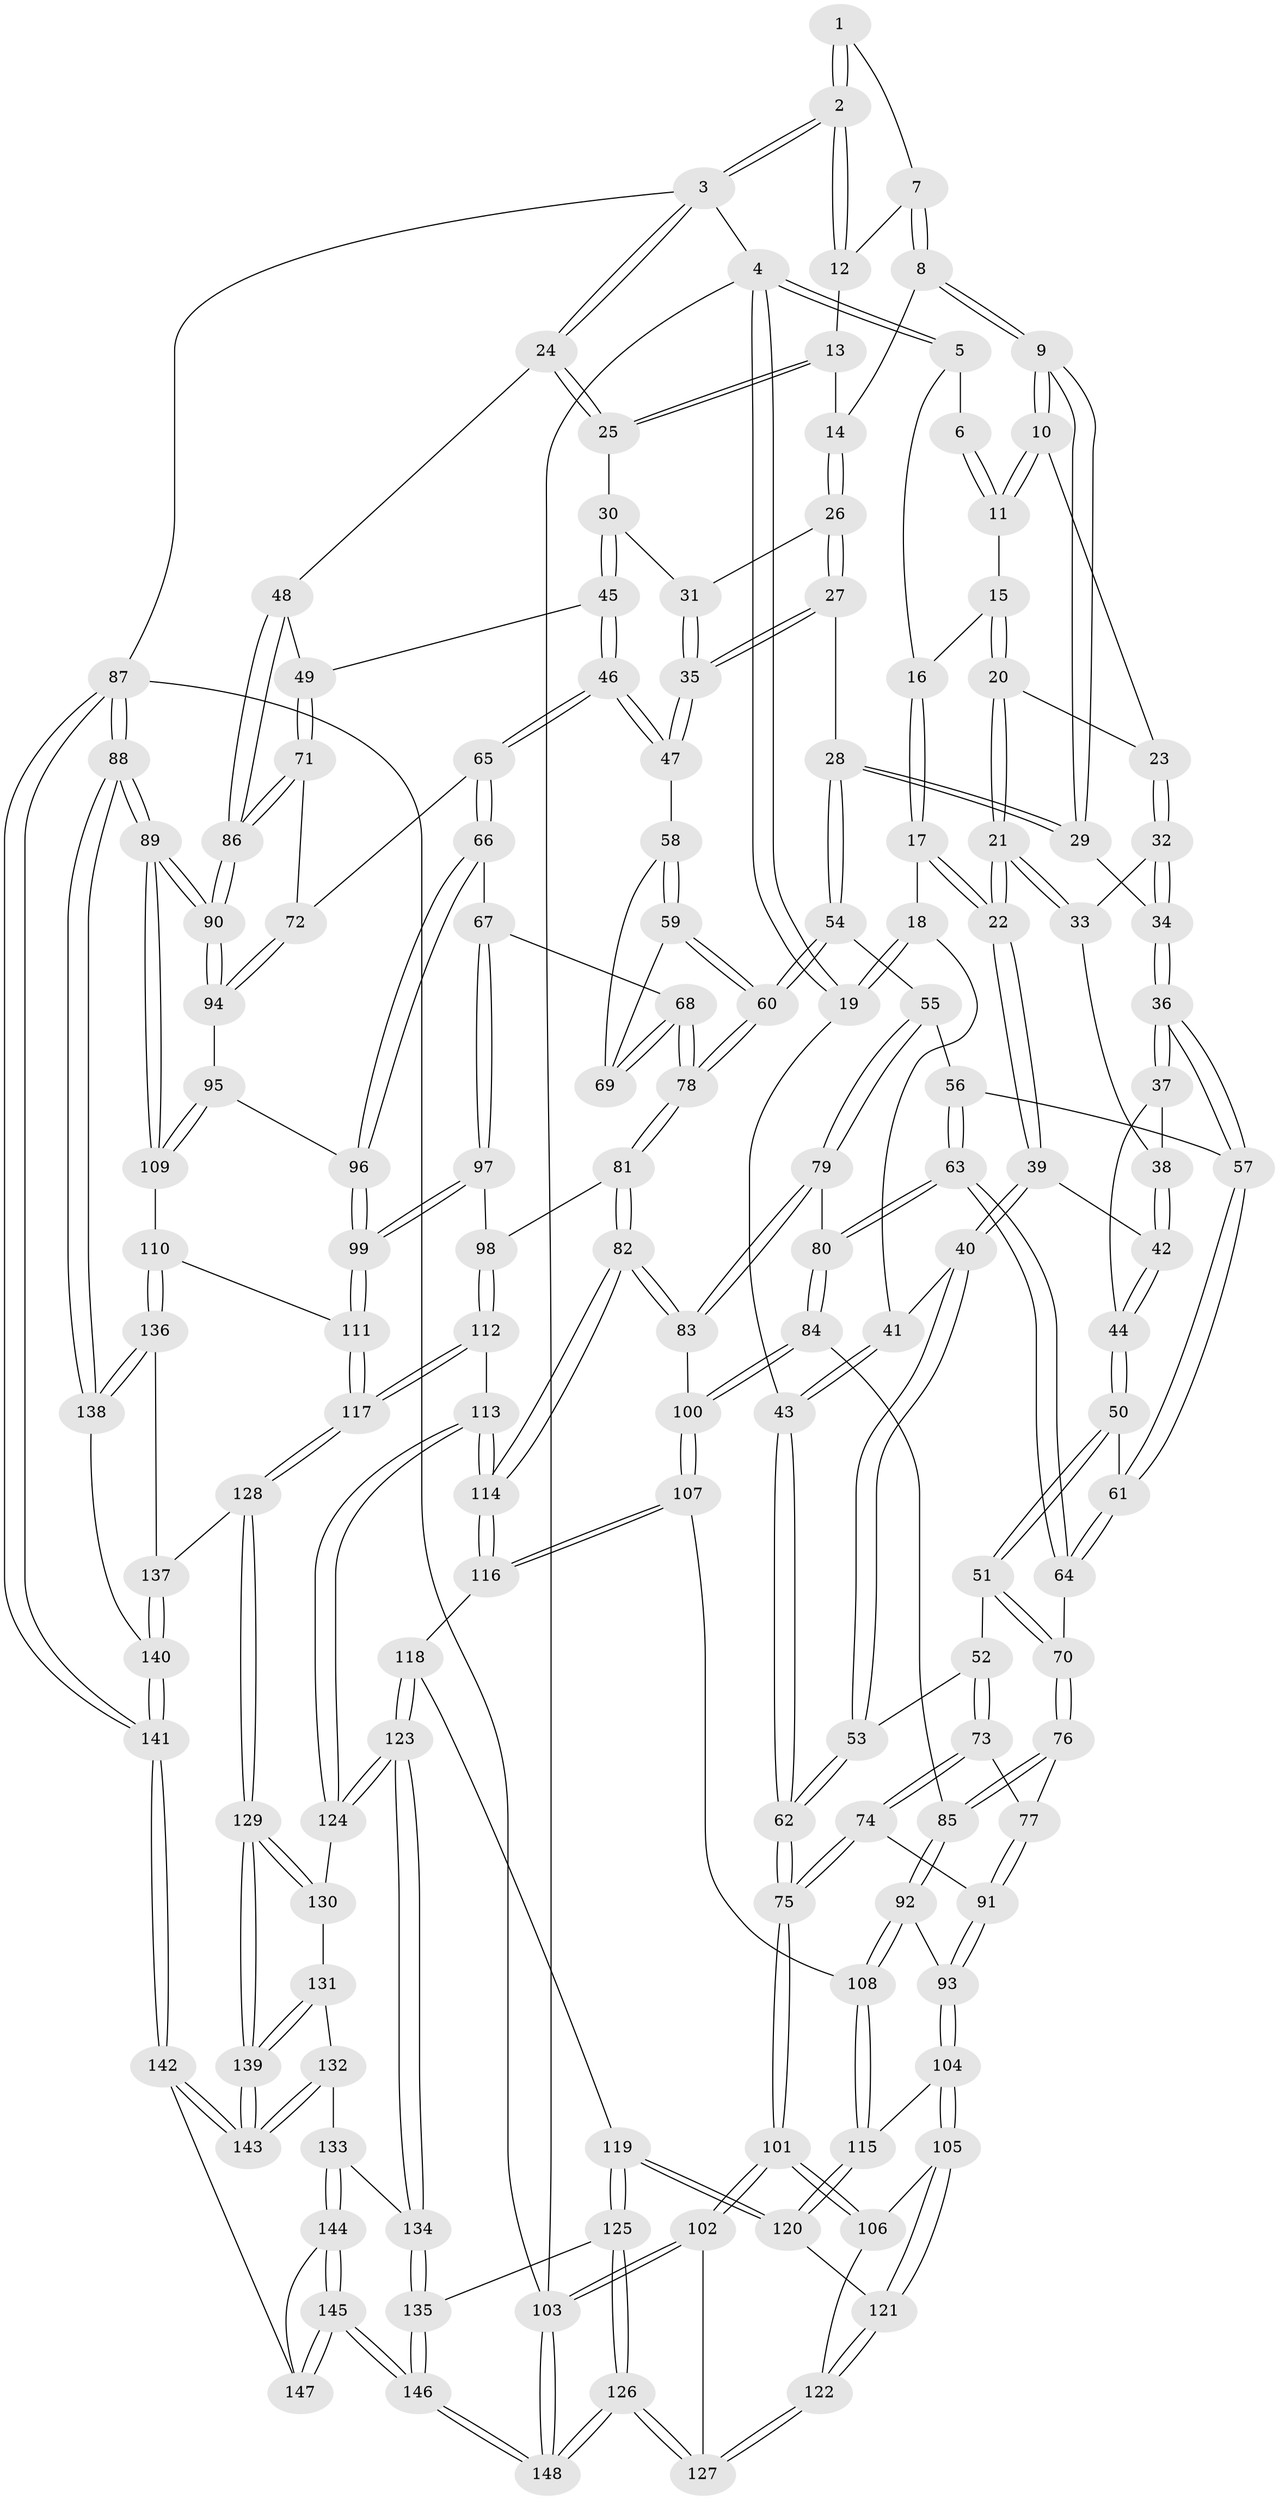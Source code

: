 // coarse degree distribution, {3: 0.17582417582417584, 7: 0.01098901098901099, 4: 0.3516483516483517, 5: 0.3626373626373626, 6: 0.08791208791208792, 2: 0.01098901098901099}
// Generated by graph-tools (version 1.1) at 2025/52/02/27/25 19:52:43]
// undirected, 148 vertices, 367 edges
graph export_dot {
graph [start="1"]
  node [color=gray90,style=filled];
  1 [pos="+0.6101691391908873+0"];
  2 [pos="+1+0"];
  3 [pos="+1+0"];
  4 [pos="+0+0"];
  5 [pos="+0.1035466265241657+0"];
  6 [pos="+0.37638618816062824+0"];
  7 [pos="+0.6135709926861429+0"];
  8 [pos="+0.6094138986489426+0.0029293625372987003"];
  9 [pos="+0.4969765540088027+0.12435141830754287"];
  10 [pos="+0.4662477824744959+0.10023499221904608"];
  11 [pos="+0.43317865671961087+0.05237030489950392"];
  12 [pos="+0.7529517705374404+0.0324863035955925"];
  13 [pos="+0.7149363665692908+0.10823473469343001"];
  14 [pos="+0.7058677209735141+0.11460282913142944"];
  15 [pos="+0.2677366845390064+0.0895398532991355"];
  16 [pos="+0.1362805556289499+0"];
  17 [pos="+0.09332418273659682+0.15874491846323407"];
  18 [pos="+0.08810817940746939+0.16225592797935434"];
  19 [pos="+0+0.04444042524606751"];
  20 [pos="+0.2696573446038222+0.09818822846147407"];
  21 [pos="+0.1996528726852126+0.22829137093659882"];
  22 [pos="+0.19542656918104723+0.23275284622683232"];
  23 [pos="+0.32101766222440736+0.14324711115198252"];
  24 [pos="+1+0"];
  25 [pos="+1+0.049150831464015936"];
  26 [pos="+0.7027440260538762+0.14012915772059803"];
  27 [pos="+0.568385568514963+0.23083427775006543"];
  28 [pos="+0.5391716041611821+0.23260692947402561"];
  29 [pos="+0.5141397508295483+0.21723924480492504"];
  30 [pos="+0.8689253325094739+0.22890935875737484"];
  31 [pos="+0.732686437115934+0.17105759367137766"];
  32 [pos="+0.3336047216986384+0.17445643605569694"];
  33 [pos="+0.3058936337664407+0.21680430890889094"];
  34 [pos="+0.44112108197418887+0.24710331975453606"];
  35 [pos="+0.7110431809625544+0.3196469133425087"];
  36 [pos="+0.39754445419750756+0.2933671594607925"];
  37 [pos="+0.3335700520086765+0.27604745567161043"];
  38 [pos="+0.31170357133209264+0.23703231855141427"];
  39 [pos="+0.19603900902790541+0.25427620085577163"];
  40 [pos="+0.09380982498740859+0.3257604938305415"];
  41 [pos="+0.05161979493912774+0.21226213308347738"];
  42 [pos="+0.21975069891039967+0.2818268722801027"];
  43 [pos="+0+0.32219084117236174"];
  44 [pos="+0.23521547957790645+0.30255131400957297"];
  45 [pos="+0.839294415553321+0.33645948735090186"];
  46 [pos="+0.8094252342829397+0.36628189741277806"];
  47 [pos="+0.726567314863621+0.3388142994519369"];
  48 [pos="+1+0.2357992997699671"];
  49 [pos="+0.8950281033967361+0.3497995430120948"];
  50 [pos="+0.2360559144571094+0.3069564245791885"];
  51 [pos="+0.15415128572618328+0.40626341918677916"];
  52 [pos="+0.14566215997284723+0.403659297386422"];
  53 [pos="+0.09207277968805568+0.32906174031845203"];
  54 [pos="+0.5492485134352619+0.39903727475115497"];
  55 [pos="+0.47797340634605456+0.4218108673858301"];
  56 [pos="+0.3901714062740735+0.3297989074796216"];
  57 [pos="+0.3895707680880632+0.32805722672314747"];
  58 [pos="+0.7131490850444874+0.34819614879068594"];
  59 [pos="+0.5880294928798604+0.402624767772829"];
  60 [pos="+0.5566381054105922+0.4051967079404383"];
  61 [pos="+0.27980191502511426+0.3769248670671103"];
  62 [pos="+0+0.4353046366285571"];
  63 [pos="+0.3610872569658144+0.4871741367868033"];
  64 [pos="+0.2725132683965312+0.43786308724290535"];
  65 [pos="+0.8122452481892631+0.4732005792485966"];
  66 [pos="+0.8071995830891247+0.47717453371278373"];
  67 [pos="+0.7152722434487964+0.5259711518069461"];
  68 [pos="+0.698748308374807+0.5224868156557866"];
  69 [pos="+0.6624622026406376+0.4436249455937334"];
  70 [pos="+0.2159876082435924+0.46182171597253013"];
  71 [pos="+1+0.4574167544234167"];
  72 [pos="+0.8206704240156606+0.47836083210398"];
  73 [pos="+0.0806376804371174+0.4604393490384219"];
  74 [pos="+0+0.46109699922984104"];
  75 [pos="+0+0.45251678946650287"];
  76 [pos="+0.2045199308546918+0.49109008981003205"];
  77 [pos="+0.13538851035351349+0.5220155528272611"];
  78 [pos="+0.5871866179339132+0.5350514071397071"];
  79 [pos="+0.40211394479991136+0.5159895087454589"];
  80 [pos="+0.37496474226218773+0.5033860786446651"];
  81 [pos="+0.5302660843361281+0.6057045861481865"];
  82 [pos="+0.4734095905804063+0.6272910363713772"];
  83 [pos="+0.46031432521989724+0.6165857897442338"];
  84 [pos="+0.24738160653647176+0.5932668652280545"];
  85 [pos="+0.24327396650213742+0.5916601192413279"];
  86 [pos="+1+0.487214395365525"];
  87 [pos="+1+1"];
  88 [pos="+1+0.9697173710601575"];
  89 [pos="+1+0.9553350153979784"];
  90 [pos="+1+0.5694532221678011"];
  91 [pos="+0.12317172499520157+0.5458135189156775"];
  92 [pos="+0.15508649274128702+0.6296611541461656"];
  93 [pos="+0.10958985869623933+0.6368697601793647"];
  94 [pos="+0.9159234022131285+0.6001808380986147"];
  95 [pos="+0.8925951903231225+0.6412733383166899"];
  96 [pos="+0.7990791552410097+0.6551999803122012"];
  97 [pos="+0.7160640211222282+0.6716709205291281"];
  98 [pos="+0.6050584467807564+0.6464622017497506"];
  99 [pos="+0.7331122939635036+0.6958561803741071"];
  100 [pos="+0.285551100332574+0.6497361091421052"];
  101 [pos="+0+0.6904039353160665"];
  102 [pos="+0+0.7452464304546224"];
  103 [pos="+0+1"];
  104 [pos="+0.07753705902619863+0.6646150871385116"];
  105 [pos="+0.05150152235921447+0.6776923520131971"];
  106 [pos="+0.04330715467894654+0.6793428014916335"];
  107 [pos="+0.2727817410155425+0.7093713449871598"];
  108 [pos="+0.252648517377622+0.7177088173523595"];
  109 [pos="+0.8935096905075341+0.6478659193262426"];
  110 [pos="+0.8890077400117744+0.8031484523704661"];
  111 [pos="+0.7338934207939548+0.712913507479419"];
  112 [pos="+0.619105997548971+0.793720937196834"];
  113 [pos="+0.46761286743020014+0.7517454705017231"];
  114 [pos="+0.46409580005692963+0.7382456723845015"];
  115 [pos="+0.22712999873149017+0.7379716920320638"];
  116 [pos="+0.3001593600003558+0.7316218645072515"];
  117 [pos="+0.6600113808649253+0.8147602384483509"];
  118 [pos="+0.30348393132246493+0.8005693150013965"];
  119 [pos="+0.23395920366794803+0.8451000802102433"];
  120 [pos="+0.20028585102550167+0.8068008373773573"];
  121 [pos="+0.18449413070839482+0.806399669802998"];
  122 [pos="+0.11999329490577389+0.8448796176697095"];
  123 [pos="+0.39270129630048944+0.8434627183055838"];
  124 [pos="+0.4637445259147543+0.7629500596641704"];
  125 [pos="+0.24451339690224078+0.8985950765792496"];
  126 [pos="+0.1363451051149568+0.980154003757213"];
  127 [pos="+0.09290531716464707+0.8842145382196523"];
  128 [pos="+0.666863922565368+0.8514687458299517"];
  129 [pos="+0.5748206954914972+0.9292817833507361"];
  130 [pos="+0.5070982923838105+0.8644719987317193"];
  131 [pos="+0.4620767212490396+0.927294964507899"];
  132 [pos="+0.4326234649767576+0.933642875696269"];
  133 [pos="+0.4199690825783888+0.927907594514653"];
  134 [pos="+0.3771076735004247+0.8952851527830565"];
  135 [pos="+0.32274166676962657+0.9297874439165383"];
  136 [pos="+0.8927110784124842+0.8089723100437048"];
  137 [pos="+0.7121711202147712+0.8886897628256322"];
  138 [pos="+0.9615091740220011+0.8567319098370495"];
  139 [pos="+0.56415765016336+0.9612689366962414"];
  140 [pos="+0.7528729088062417+0.9888636621687218"];
  141 [pos="+0.7322348626318347+1"];
  142 [pos="+0.5628781857159136+1"];
  143 [pos="+0.5605778733659085+1"];
  144 [pos="+0.4127209679742856+0.9629877206377154"];
  145 [pos="+0.3317496088068687+1"];
  146 [pos="+0.3238682184339857+1"];
  147 [pos="+0.488765179071941+1"];
  148 [pos="+0.04235444582762713+1"];
  1 -- 2;
  1 -- 2;
  1 -- 7;
  2 -- 3;
  2 -- 3;
  2 -- 12;
  2 -- 12;
  3 -- 4;
  3 -- 24;
  3 -- 24;
  3 -- 87;
  4 -- 5;
  4 -- 5;
  4 -- 19;
  4 -- 19;
  4 -- 103;
  5 -- 6;
  5 -- 16;
  6 -- 11;
  6 -- 11;
  7 -- 8;
  7 -- 8;
  7 -- 12;
  8 -- 9;
  8 -- 9;
  8 -- 14;
  9 -- 10;
  9 -- 10;
  9 -- 29;
  9 -- 29;
  10 -- 11;
  10 -- 11;
  10 -- 23;
  11 -- 15;
  12 -- 13;
  13 -- 14;
  13 -- 25;
  13 -- 25;
  14 -- 26;
  14 -- 26;
  15 -- 16;
  15 -- 20;
  15 -- 20;
  16 -- 17;
  16 -- 17;
  17 -- 18;
  17 -- 22;
  17 -- 22;
  18 -- 19;
  18 -- 19;
  18 -- 41;
  19 -- 43;
  20 -- 21;
  20 -- 21;
  20 -- 23;
  21 -- 22;
  21 -- 22;
  21 -- 33;
  21 -- 33;
  22 -- 39;
  22 -- 39;
  23 -- 32;
  23 -- 32;
  24 -- 25;
  24 -- 25;
  24 -- 48;
  25 -- 30;
  26 -- 27;
  26 -- 27;
  26 -- 31;
  27 -- 28;
  27 -- 35;
  27 -- 35;
  28 -- 29;
  28 -- 29;
  28 -- 54;
  28 -- 54;
  29 -- 34;
  30 -- 31;
  30 -- 45;
  30 -- 45;
  31 -- 35;
  31 -- 35;
  32 -- 33;
  32 -- 34;
  32 -- 34;
  33 -- 38;
  34 -- 36;
  34 -- 36;
  35 -- 47;
  35 -- 47;
  36 -- 37;
  36 -- 37;
  36 -- 57;
  36 -- 57;
  37 -- 38;
  37 -- 44;
  38 -- 42;
  38 -- 42;
  39 -- 40;
  39 -- 40;
  39 -- 42;
  40 -- 41;
  40 -- 53;
  40 -- 53;
  41 -- 43;
  41 -- 43;
  42 -- 44;
  42 -- 44;
  43 -- 62;
  43 -- 62;
  44 -- 50;
  44 -- 50;
  45 -- 46;
  45 -- 46;
  45 -- 49;
  46 -- 47;
  46 -- 47;
  46 -- 65;
  46 -- 65;
  47 -- 58;
  48 -- 49;
  48 -- 86;
  48 -- 86;
  49 -- 71;
  49 -- 71;
  50 -- 51;
  50 -- 51;
  50 -- 61;
  51 -- 52;
  51 -- 70;
  51 -- 70;
  52 -- 53;
  52 -- 73;
  52 -- 73;
  53 -- 62;
  53 -- 62;
  54 -- 55;
  54 -- 60;
  54 -- 60;
  55 -- 56;
  55 -- 79;
  55 -- 79;
  56 -- 57;
  56 -- 63;
  56 -- 63;
  57 -- 61;
  57 -- 61;
  58 -- 59;
  58 -- 59;
  58 -- 69;
  59 -- 60;
  59 -- 60;
  59 -- 69;
  60 -- 78;
  60 -- 78;
  61 -- 64;
  61 -- 64;
  62 -- 75;
  62 -- 75;
  63 -- 64;
  63 -- 64;
  63 -- 80;
  63 -- 80;
  64 -- 70;
  65 -- 66;
  65 -- 66;
  65 -- 72;
  66 -- 67;
  66 -- 96;
  66 -- 96;
  67 -- 68;
  67 -- 97;
  67 -- 97;
  68 -- 69;
  68 -- 69;
  68 -- 78;
  68 -- 78;
  70 -- 76;
  70 -- 76;
  71 -- 72;
  71 -- 86;
  71 -- 86;
  72 -- 94;
  72 -- 94;
  73 -- 74;
  73 -- 74;
  73 -- 77;
  74 -- 75;
  74 -- 75;
  74 -- 91;
  75 -- 101;
  75 -- 101;
  76 -- 77;
  76 -- 85;
  76 -- 85;
  77 -- 91;
  77 -- 91;
  78 -- 81;
  78 -- 81;
  79 -- 80;
  79 -- 83;
  79 -- 83;
  80 -- 84;
  80 -- 84;
  81 -- 82;
  81 -- 82;
  81 -- 98;
  82 -- 83;
  82 -- 83;
  82 -- 114;
  82 -- 114;
  83 -- 100;
  84 -- 85;
  84 -- 100;
  84 -- 100;
  85 -- 92;
  85 -- 92;
  86 -- 90;
  86 -- 90;
  87 -- 88;
  87 -- 88;
  87 -- 141;
  87 -- 141;
  87 -- 103;
  88 -- 89;
  88 -- 89;
  88 -- 138;
  88 -- 138;
  89 -- 90;
  89 -- 90;
  89 -- 109;
  89 -- 109;
  90 -- 94;
  90 -- 94;
  91 -- 93;
  91 -- 93;
  92 -- 93;
  92 -- 108;
  92 -- 108;
  93 -- 104;
  93 -- 104;
  94 -- 95;
  95 -- 96;
  95 -- 109;
  95 -- 109;
  96 -- 99;
  96 -- 99;
  97 -- 98;
  97 -- 99;
  97 -- 99;
  98 -- 112;
  98 -- 112;
  99 -- 111;
  99 -- 111;
  100 -- 107;
  100 -- 107;
  101 -- 102;
  101 -- 102;
  101 -- 106;
  101 -- 106;
  102 -- 103;
  102 -- 103;
  102 -- 127;
  103 -- 148;
  103 -- 148;
  104 -- 105;
  104 -- 105;
  104 -- 115;
  105 -- 106;
  105 -- 121;
  105 -- 121;
  106 -- 122;
  107 -- 108;
  107 -- 116;
  107 -- 116;
  108 -- 115;
  108 -- 115;
  109 -- 110;
  110 -- 111;
  110 -- 136;
  110 -- 136;
  111 -- 117;
  111 -- 117;
  112 -- 113;
  112 -- 117;
  112 -- 117;
  113 -- 114;
  113 -- 114;
  113 -- 124;
  113 -- 124;
  114 -- 116;
  114 -- 116;
  115 -- 120;
  115 -- 120;
  116 -- 118;
  117 -- 128;
  117 -- 128;
  118 -- 119;
  118 -- 123;
  118 -- 123;
  119 -- 120;
  119 -- 120;
  119 -- 125;
  119 -- 125;
  120 -- 121;
  121 -- 122;
  121 -- 122;
  122 -- 127;
  122 -- 127;
  123 -- 124;
  123 -- 124;
  123 -- 134;
  123 -- 134;
  124 -- 130;
  125 -- 126;
  125 -- 126;
  125 -- 135;
  126 -- 127;
  126 -- 127;
  126 -- 148;
  126 -- 148;
  128 -- 129;
  128 -- 129;
  128 -- 137;
  129 -- 130;
  129 -- 130;
  129 -- 139;
  129 -- 139;
  130 -- 131;
  131 -- 132;
  131 -- 139;
  131 -- 139;
  132 -- 133;
  132 -- 143;
  132 -- 143;
  133 -- 134;
  133 -- 144;
  133 -- 144;
  134 -- 135;
  134 -- 135;
  135 -- 146;
  135 -- 146;
  136 -- 137;
  136 -- 138;
  136 -- 138;
  137 -- 140;
  137 -- 140;
  138 -- 140;
  139 -- 143;
  139 -- 143;
  140 -- 141;
  140 -- 141;
  141 -- 142;
  141 -- 142;
  142 -- 143;
  142 -- 143;
  142 -- 147;
  144 -- 145;
  144 -- 145;
  144 -- 147;
  145 -- 146;
  145 -- 146;
  145 -- 147;
  145 -- 147;
  146 -- 148;
  146 -- 148;
}
